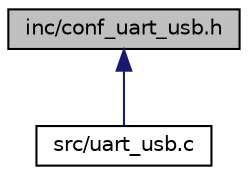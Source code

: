 digraph "inc/conf_uart_usb.h"
{
  edge [fontname="Helvetica",fontsize="10",labelfontname="Helvetica",labelfontsize="10"];
  node [fontname="Helvetica",fontsize="10",shape=record];
  Node1 [label="inc/conf_uart_usb.h",height=0.2,width=0.4,color="black", fillcolor="grey75", style="filled", fontcolor="black"];
  Node1 -> Node2 [dir="back",color="midnightblue",fontsize="10",style="solid"];
  Node2 [label="src/uart_usb.c",height=0.2,width=0.4,color="black", fillcolor="white", style="filled",URL="$uart__usb_8c.html",tooltip="Implementacion del driver de la UART 2 (UART USB) de la EDU-CIAA. "];
}
